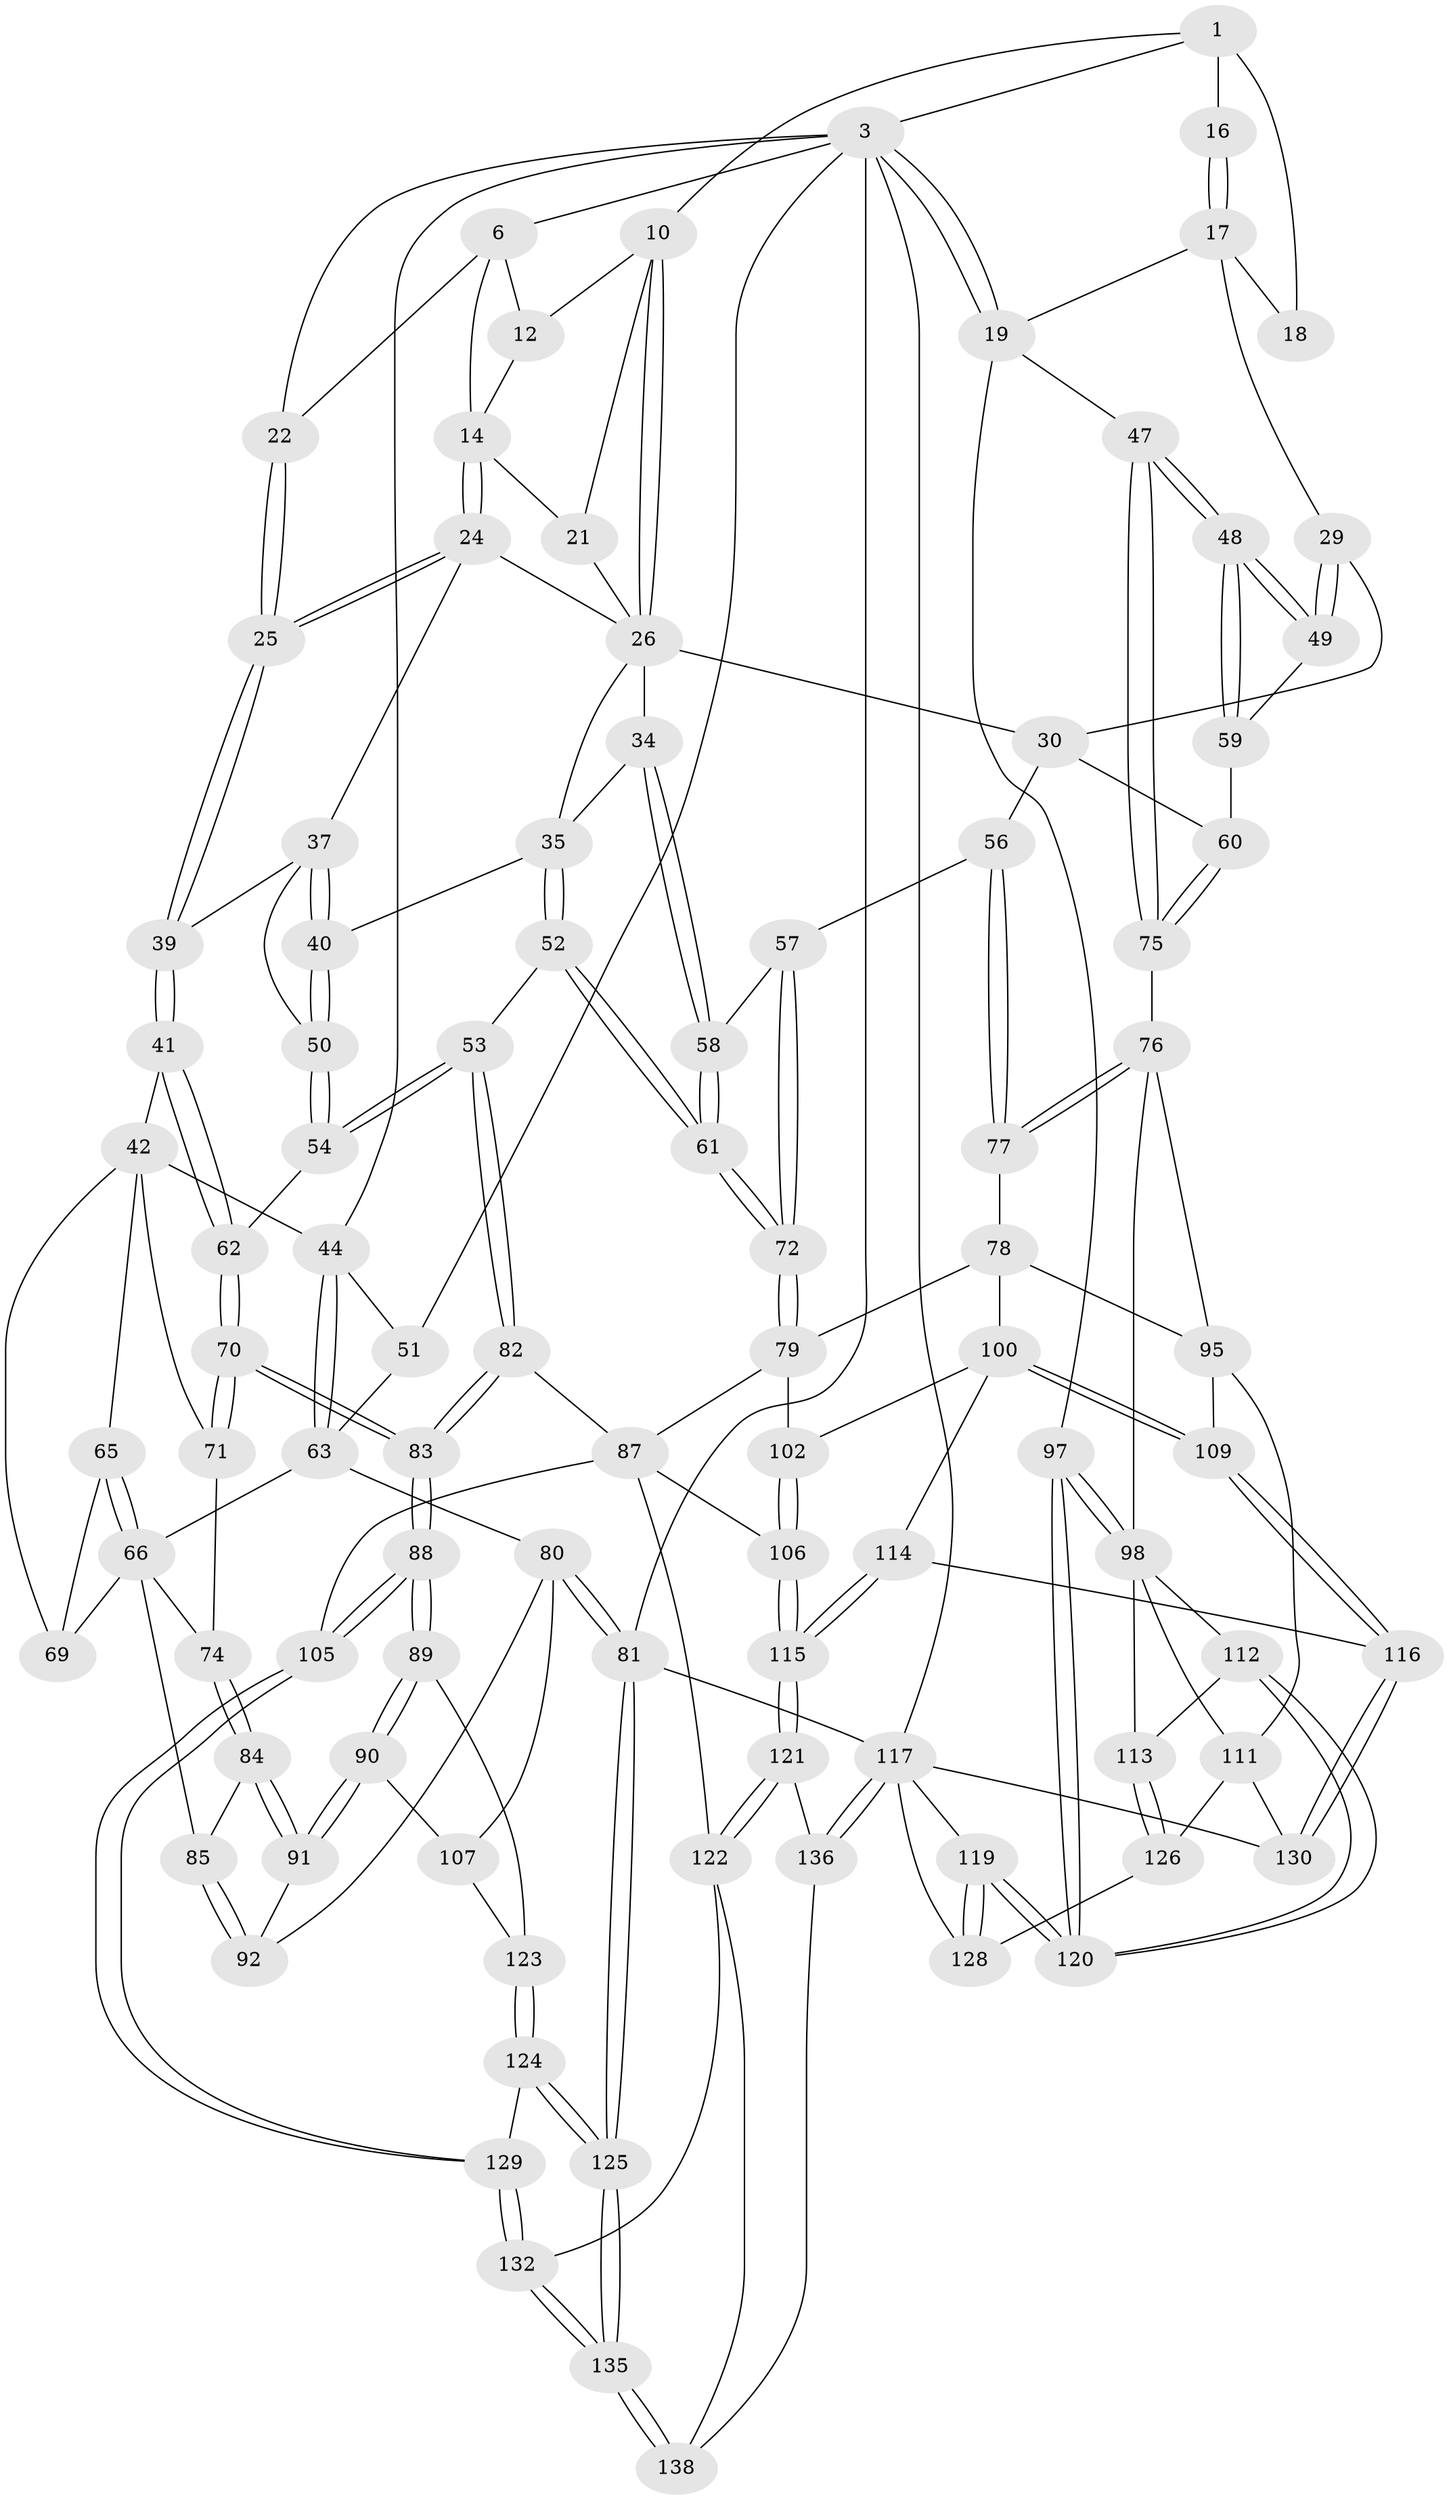 // original degree distribution, {3: 0.014492753623188406, 4: 0.2536231884057971, 6: 0.2391304347826087, 5: 0.4927536231884058}
// Generated by graph-tools (version 1.1) at 2025/21/03/04/25 18:21:16]
// undirected, 96 vertices, 230 edges
graph export_dot {
graph [start="1"]
  node [color=gray90,style=filled];
  1 [pos="+0.7804408985477376+0",super="+2+8"];
  3 [pos="+1+0",super="+4"];
  6 [pos="+0.3373329175356722+0",super="+13+7"];
  10 [pos="+0.7688143004759748+0.09148165573185506",super="+11"];
  12 [pos="+0.6358659049568848+0"];
  14 [pos="+0.3938240890500248+0",super="+15"];
  16 [pos="+0.9402100104251437+0.06403612456901846"];
  17 [pos="+0.9469104967947539+0.0866638585617461",super="+20"];
  18 [pos="+0.8805242572884724+0.15791820945744645"];
  19 [pos="+1+0.20242421715261524",super="+46"];
  21 [pos="+0.5937042384865666+0.11566565664804779"];
  22 [pos="+0.27506073656642727+0.17998068708348935"];
  24 [pos="+0.45136540523870217+0.1756847431614354",super="+33"];
  25 [pos="+0.3092490027482324+0.24384677050224718"];
  26 [pos="+0.7145378479851304+0.2266539034683703",super="+27+31"];
  29 [pos="+0.8642152910113956+0.2454918193770345"];
  30 [pos="+0.7422825297933706+0.2569881742495997",super="+55"];
  34 [pos="+0.6619881392181008+0.2968535792776538"];
  35 [pos="+0.6533014233288216+0.30027631541770294",super="+36"];
  37 [pos="+0.49327466654463753+0.221298236392902",super="+38"];
  39 [pos="+0.3100018940840963+0.26584496343789715"];
  40 [pos="+0.517048749614264+0.2944810078567804"];
  41 [pos="+0.27262854247942236+0.3435983485636339"];
  42 [pos="+0.23622149538700168+0.358967063839999",super="+68+43"];
  44 [pos="+0.12672000454597504+0.31276510427884924",super="+45"];
  47 [pos="+1+0.4551580583632315"];
  48 [pos="+1+0.3827024488343859"];
  49 [pos="+0.8984147655688894+0.3016361756341215"];
  50 [pos="+0.49922949943434164+0.3872884167209374"];
  51 [pos="+0+0"];
  52 [pos="+0.5344317959278838+0.4452647173549846"];
  53 [pos="+0.5125682186945739+0.43634664116852073"];
  54 [pos="+0.5095599086669257+0.4348661141560665"];
  56 [pos="+0.7781521977660896+0.41030909485208616"];
  57 [pos="+0.741150206311182+0.41353050191111135"];
  58 [pos="+0.6940940949996728+0.3973542884004876"];
  59 [pos="+0.8117747134575289+0.3981226315185358"];
  60 [pos="+0.7963216815654203+0.4108552368539629"];
  61 [pos="+0.5355704402044106+0.44633409313387507"];
  62 [pos="+0.3998994553643256+0.464209844804733"];
  63 [pos="+0+0.4315539832865012",super="+64"];
  65 [pos="+0.11720601499163863+0.41881486508444665"];
  66 [pos="+0.05857132722696647+0.4860621310008374",super="+73+67"];
  69 [pos="+0.17378666124330655+0.45963766307129694"];
  70 [pos="+0.3355655123357024+0.5661048816733275"];
  71 [pos="+0.24447165996155798+0.49967306184253213"];
  72 [pos="+0.6032127547658999+0.5476161710852885"];
  74 [pos="+0.15141958019128648+0.5344024500473911"];
  75 [pos="+0.9113722040793801+0.49705059275498503"];
  76 [pos="+0.8294453093686852+0.5731732213315351",super="+94"];
  77 [pos="+0.7539855113431195+0.5391049050789825"];
  78 [pos="+0.684521492695902+0.5586944509205984",super="+96"];
  79 [pos="+0.6044700026483413+0.5506393104116376",super="+86"];
  80 [pos="+0+0.7895219054573009",super="+93"];
  81 [pos="+0+1"];
  82 [pos="+0.4395716440371566+0.628770041378806"];
  83 [pos="+0.328409304467237+0.6444849193004525"];
  84 [pos="+0.15805912339850303+0.5642568179833737"];
  85 [pos="+0.05874803402733133+0.5884452954376839"];
  87 [pos="+0.4919872708213985+0.6302288883006211",super="+103"];
  88 [pos="+0.29820110154135465+0.6995394254927225"];
  89 [pos="+0.29034764904851+0.69716885196042"];
  90 [pos="+0.19989568662646476+0.6423403461613231"];
  91 [pos="+0.1732432058872391+0.6183084791992198"];
  92 [pos="+0.06493789900980303+0.6333291468605828"];
  95 [pos="+0.780356371292824+0.6693317033930304",super="+108"];
  97 [pos="+1+0.6195744131504096"];
  98 [pos="+0.8603892094111458+0.6431094347434874",super="+99"];
  100 [pos="+0.7001938216643614+0.6802022846780927",super="+101"];
  102 [pos="+0.6044571618397487+0.607987602144091"];
  105 [pos="+0.3094836469980055+0.7352641604473595"];
  106 [pos="+0.5331355886430645+0.7340797301496388"];
  107 [pos="+0.03603491856269446+0.7348169195866208"];
  109 [pos="+0.7438648134665871+0.781656441926721"];
  111 [pos="+0.8008556095651368+0.7914401354734237",super="+127"];
  112 [pos="+0.9509590930228243+0.7402243974020032"];
  113 [pos="+0.902611315836514+0.7672014442448861"];
  114 [pos="+0.6378319745839329+0.8263833064501899"];
  115 [pos="+0.5829197964445932+0.8689361577599481"];
  116 [pos="+0.6837306517921476+0.8159939210825314"];
  117 [pos="+1+1",super="+118"];
  119 [pos="+1+0.76345304453581"];
  120 [pos="+1+0.6464844725526804"];
  121 [pos="+0.5745180148709352+0.8828944031912719"];
  122 [pos="+0.44506115749157393+0.8552390926143152",super="+131"];
  123 [pos="+0.09494759805914418+0.7573676834169779"];
  124 [pos="+0.1265478823090213+0.819920870988628"];
  125 [pos="+0+1"];
  126 [pos="+0.9171452157361203+0.849955583997117"];
  128 [pos="+0.9208767983857574+0.851934167534723"];
  129 [pos="+0.26826533599176494+0.8044363868231679"];
  130 [pos="+0.8208704773122008+0.93964997725539"];
  132 [pos="+0.25369970619396354+0.8612124869299099"];
  135 [pos="+0+1"];
  136 [pos="+0.778774532461766+1",super="+137"];
  138 [pos="+0.31731660985978816+1"];
  1 -- 16 [weight=2];
  1 -- 3;
  1 -- 10;
  1 -- 18;
  3 -- 19;
  3 -- 19;
  3 -- 117;
  3 -- 81;
  3 -- 51;
  3 -- 6;
  3 -- 22;
  3 -- 44;
  6 -- 22;
  6 -- 14;
  6 -- 12;
  10 -- 26;
  10 -- 26;
  10 -- 12;
  10 -- 21;
  12 -- 14;
  14 -- 24;
  14 -- 24;
  14 -- 21;
  16 -- 17;
  16 -- 17;
  17 -- 18 [weight=2];
  17 -- 19;
  17 -- 29;
  19 -- 97;
  19 -- 47;
  21 -- 26;
  22 -- 25;
  22 -- 25;
  24 -- 25;
  24 -- 25;
  24 -- 26;
  24 -- 37;
  25 -- 39;
  25 -- 39;
  26 -- 34;
  26 -- 30;
  26 -- 35;
  29 -- 30;
  29 -- 49;
  29 -- 49;
  30 -- 56;
  30 -- 60;
  34 -- 35;
  34 -- 58;
  34 -- 58;
  35 -- 52;
  35 -- 52;
  35 -- 40;
  37 -- 40;
  37 -- 40;
  37 -- 50;
  37 -- 39;
  39 -- 41;
  39 -- 41;
  40 -- 50;
  40 -- 50;
  41 -- 42;
  41 -- 62;
  41 -- 62;
  42 -- 69;
  42 -- 71;
  42 -- 65;
  42 -- 44;
  44 -- 63;
  44 -- 63;
  44 -- 51;
  47 -- 48;
  47 -- 48;
  47 -- 75;
  47 -- 75;
  48 -- 49;
  48 -- 49;
  48 -- 59;
  48 -- 59;
  49 -- 59;
  50 -- 54;
  50 -- 54;
  51 -- 63;
  52 -- 53;
  52 -- 61;
  52 -- 61;
  53 -- 54;
  53 -- 54;
  53 -- 82;
  53 -- 82;
  54 -- 62;
  56 -- 57;
  56 -- 77;
  56 -- 77;
  57 -- 58;
  57 -- 72;
  57 -- 72;
  58 -- 61;
  58 -- 61;
  59 -- 60;
  60 -- 75;
  60 -- 75;
  61 -- 72;
  61 -- 72;
  62 -- 70;
  62 -- 70;
  63 -- 80;
  63 -- 66;
  65 -- 66;
  65 -- 66;
  65 -- 69;
  66 -- 74;
  66 -- 69;
  66 -- 85;
  70 -- 71;
  70 -- 71;
  70 -- 83;
  70 -- 83;
  71 -- 74;
  72 -- 79;
  72 -- 79;
  74 -- 84;
  74 -- 84;
  75 -- 76;
  76 -- 77;
  76 -- 77;
  76 -- 95;
  76 -- 98;
  77 -- 78;
  78 -- 79;
  78 -- 100;
  78 -- 95;
  79 -- 87;
  79 -- 102;
  80 -- 81;
  80 -- 81;
  80 -- 107;
  80 -- 92;
  81 -- 125;
  81 -- 125;
  81 -- 117;
  82 -- 83;
  82 -- 83;
  82 -- 87;
  83 -- 88;
  83 -- 88;
  84 -- 85;
  84 -- 91;
  84 -- 91;
  85 -- 92;
  85 -- 92;
  87 -- 105;
  87 -- 106;
  87 -- 122;
  88 -- 89;
  88 -- 89;
  88 -- 105;
  88 -- 105;
  89 -- 90;
  89 -- 90;
  89 -- 123;
  90 -- 91;
  90 -- 91;
  90 -- 107;
  91 -- 92;
  95 -- 111;
  95 -- 109;
  97 -- 98;
  97 -- 98;
  97 -- 120;
  97 -- 120;
  98 -- 112;
  98 -- 113;
  98 -- 111;
  100 -- 109;
  100 -- 109;
  100 -- 114;
  100 -- 102;
  102 -- 106;
  102 -- 106;
  105 -- 129;
  105 -- 129;
  106 -- 115;
  106 -- 115;
  107 -- 123;
  109 -- 116;
  109 -- 116;
  111 -- 130;
  111 -- 126;
  112 -- 113;
  112 -- 120;
  112 -- 120;
  113 -- 126;
  113 -- 126;
  114 -- 115;
  114 -- 115;
  114 -- 116;
  115 -- 121;
  115 -- 121;
  116 -- 130;
  116 -- 130;
  117 -- 136 [weight=2];
  117 -- 136;
  117 -- 128;
  117 -- 130;
  117 -- 119;
  119 -- 120;
  119 -- 120;
  119 -- 128;
  119 -- 128;
  121 -- 122;
  121 -- 122;
  121 -- 136;
  122 -- 132;
  122 -- 138;
  123 -- 124;
  123 -- 124;
  124 -- 125;
  124 -- 125;
  124 -- 129;
  125 -- 135;
  125 -- 135;
  126 -- 128;
  129 -- 132;
  129 -- 132;
  132 -- 135;
  132 -- 135;
  135 -- 138;
  135 -- 138;
  136 -- 138;
}
